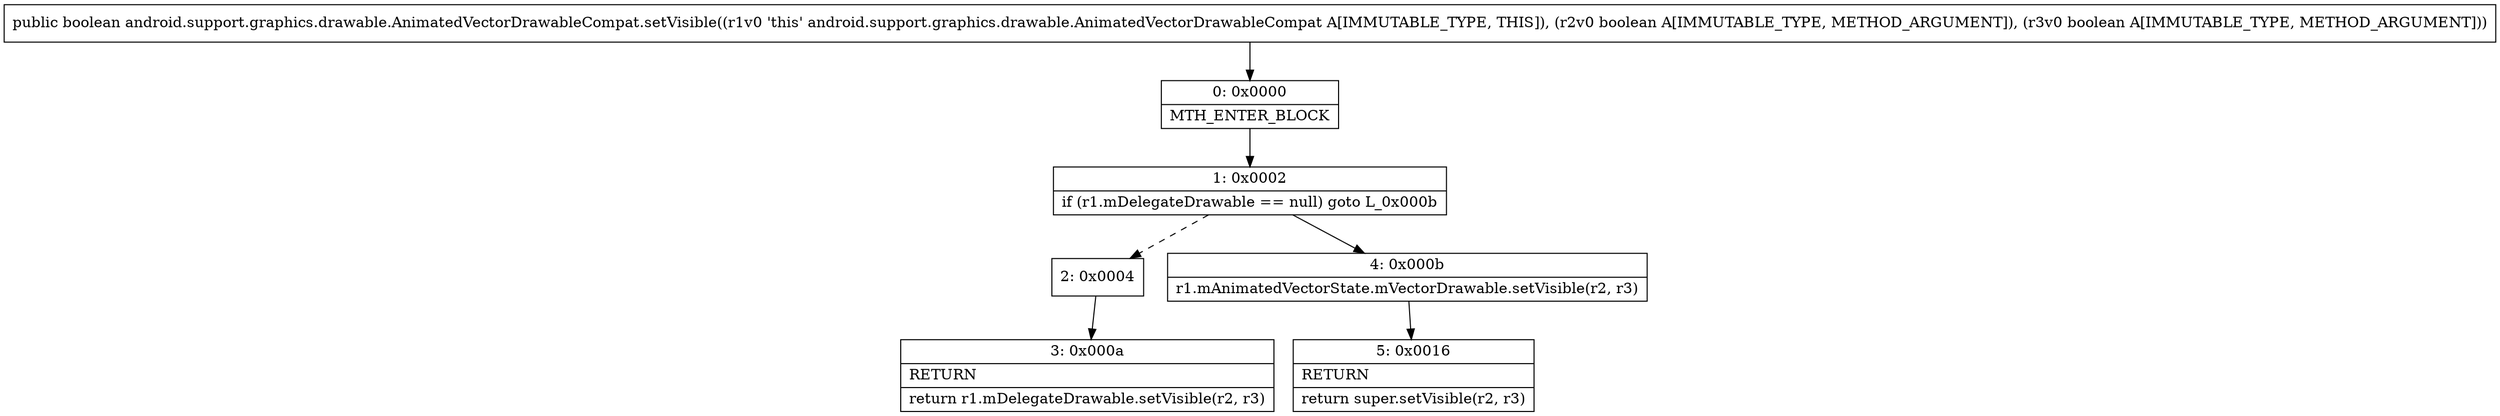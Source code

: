 digraph "CFG forandroid.support.graphics.drawable.AnimatedVectorDrawableCompat.setVisible(ZZ)Z" {
Node_0 [shape=record,label="{0\:\ 0x0000|MTH_ENTER_BLOCK\l}"];
Node_1 [shape=record,label="{1\:\ 0x0002|if (r1.mDelegateDrawable == null) goto L_0x000b\l}"];
Node_2 [shape=record,label="{2\:\ 0x0004}"];
Node_3 [shape=record,label="{3\:\ 0x000a|RETURN\l|return r1.mDelegateDrawable.setVisible(r2, r3)\l}"];
Node_4 [shape=record,label="{4\:\ 0x000b|r1.mAnimatedVectorState.mVectorDrawable.setVisible(r2, r3)\l}"];
Node_5 [shape=record,label="{5\:\ 0x0016|RETURN\l|return super.setVisible(r2, r3)\l}"];
MethodNode[shape=record,label="{public boolean android.support.graphics.drawable.AnimatedVectorDrawableCompat.setVisible((r1v0 'this' android.support.graphics.drawable.AnimatedVectorDrawableCompat A[IMMUTABLE_TYPE, THIS]), (r2v0 boolean A[IMMUTABLE_TYPE, METHOD_ARGUMENT]), (r3v0 boolean A[IMMUTABLE_TYPE, METHOD_ARGUMENT])) }"];
MethodNode -> Node_0;
Node_0 -> Node_1;
Node_1 -> Node_2[style=dashed];
Node_1 -> Node_4;
Node_2 -> Node_3;
Node_4 -> Node_5;
}

